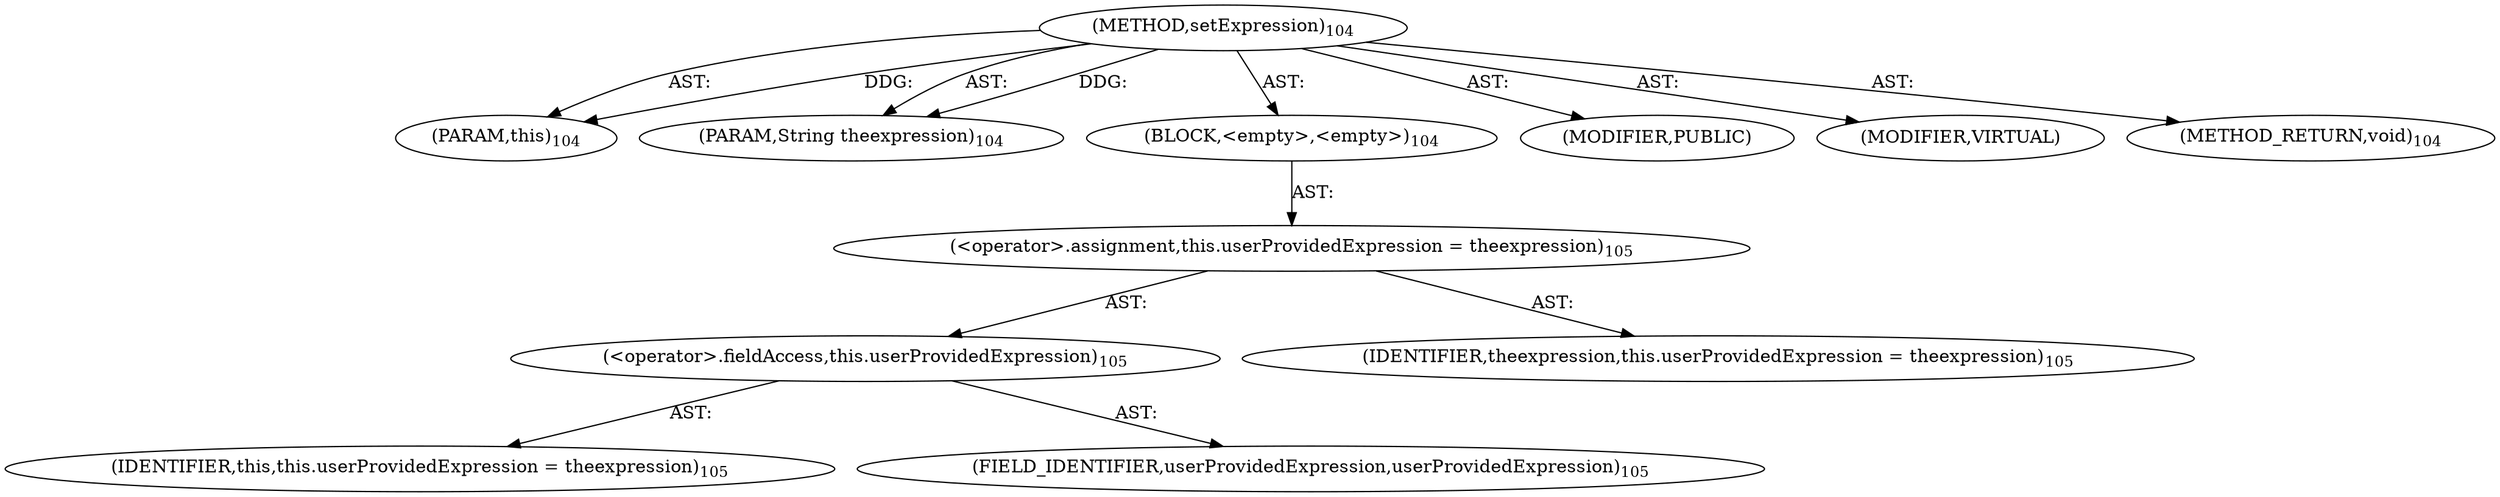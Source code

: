digraph "setExpression" {  
"111669149698" [label = <(METHOD,setExpression)<SUB>104</SUB>> ]
"115964116992" [label = <(PARAM,this)<SUB>104</SUB>> ]
"115964116998" [label = <(PARAM,String theexpression)<SUB>104</SUB>> ]
"25769803778" [label = <(BLOCK,&lt;empty&gt;,&lt;empty&gt;)<SUB>104</SUB>> ]
"30064771085" [label = <(&lt;operator&gt;.assignment,this.userProvidedExpression = theexpression)<SUB>105</SUB>> ]
"30064771086" [label = <(&lt;operator&gt;.fieldAccess,this.userProvidedExpression)<SUB>105</SUB>> ]
"68719476736" [label = <(IDENTIFIER,this,this.userProvidedExpression = theexpression)<SUB>105</SUB>> ]
"55834574852" [label = <(FIELD_IDENTIFIER,userProvidedExpression,userProvidedExpression)<SUB>105</SUB>> ]
"68719476751" [label = <(IDENTIFIER,theexpression,this.userProvidedExpression = theexpression)<SUB>105</SUB>> ]
"133143986185" [label = <(MODIFIER,PUBLIC)> ]
"133143986186" [label = <(MODIFIER,VIRTUAL)> ]
"128849018882" [label = <(METHOD_RETURN,void)<SUB>104</SUB>> ]
  "111669149698" -> "115964116992"  [ label = "AST: "] 
  "111669149698" -> "115964116998"  [ label = "AST: "] 
  "111669149698" -> "25769803778"  [ label = "AST: "] 
  "111669149698" -> "133143986185"  [ label = "AST: "] 
  "111669149698" -> "133143986186"  [ label = "AST: "] 
  "111669149698" -> "128849018882"  [ label = "AST: "] 
  "25769803778" -> "30064771085"  [ label = "AST: "] 
  "30064771085" -> "30064771086"  [ label = "AST: "] 
  "30064771085" -> "68719476751"  [ label = "AST: "] 
  "30064771086" -> "68719476736"  [ label = "AST: "] 
  "30064771086" -> "55834574852"  [ label = "AST: "] 
  "111669149698" -> "115964116992"  [ label = "DDG: "] 
  "111669149698" -> "115964116998"  [ label = "DDG: "] 
}
